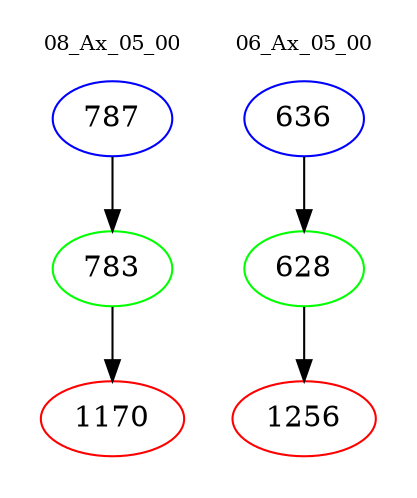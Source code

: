 digraph{
subgraph cluster_0 {
color = white
label = "08_Ax_05_00";
fontsize=10;
T0_787 [label="787", color="blue"]
T0_787 -> T0_783 [color="black"]
T0_783 [label="783", color="green"]
T0_783 -> T0_1170 [color="black"]
T0_1170 [label="1170", color="red"]
}
subgraph cluster_1 {
color = white
label = "06_Ax_05_00";
fontsize=10;
T1_636 [label="636", color="blue"]
T1_636 -> T1_628 [color="black"]
T1_628 [label="628", color="green"]
T1_628 -> T1_1256 [color="black"]
T1_1256 [label="1256", color="red"]
}
}
